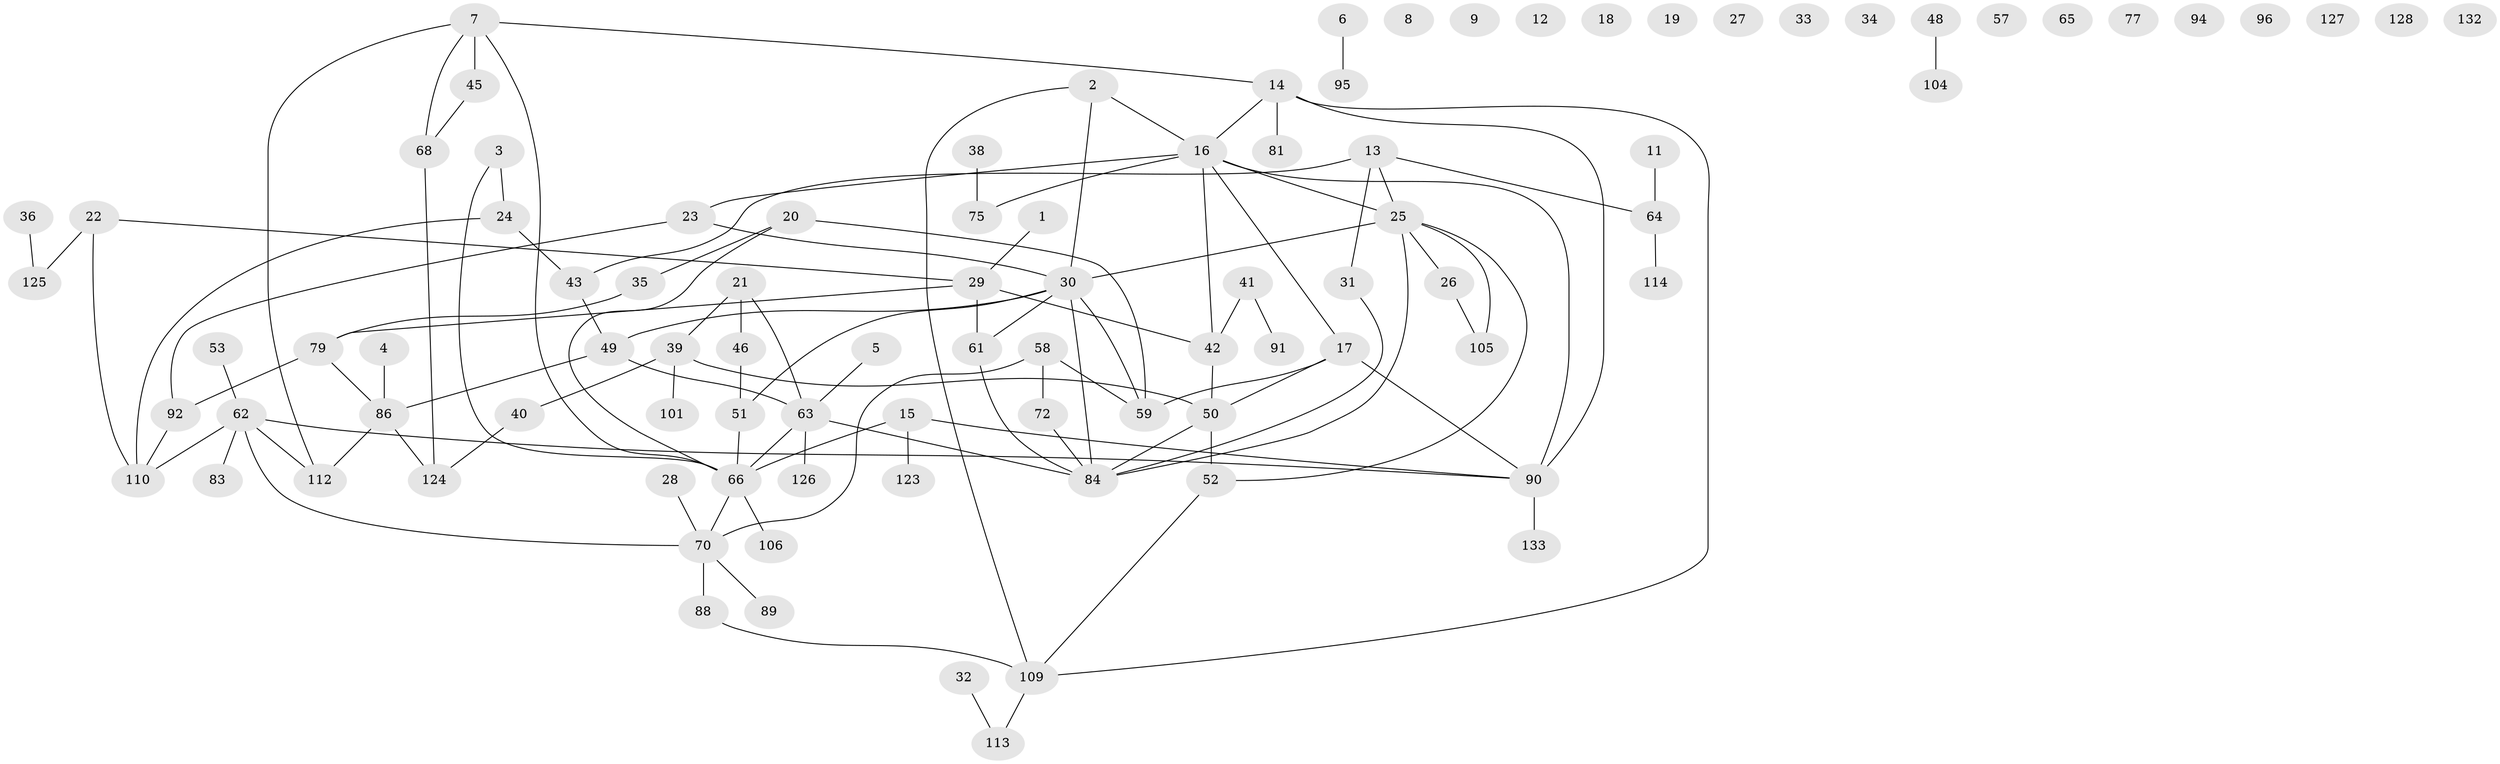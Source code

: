 // Generated by graph-tools (version 1.1) at 2025/23/03/03/25 07:23:27]
// undirected, 93 vertices, 113 edges
graph export_dot {
graph [start="1"]
  node [color=gray90,style=filled];
  1;
  2 [super="+56"];
  3 [super="+10"];
  4;
  5;
  6;
  7 [super="+60"];
  8;
  9;
  11;
  12;
  13 [super="+74"];
  14 [super="+108"];
  15;
  16 [super="+44"];
  17 [super="+111"];
  18;
  19;
  20 [super="+130"];
  21 [super="+54"];
  22 [super="+122"];
  23 [super="+85"];
  24 [super="+97"];
  25 [super="+82"];
  26;
  27;
  28 [super="+118"];
  29 [super="+55"];
  30 [super="+37"];
  31 [super="+129"];
  32 [super="+67"];
  33;
  34;
  35;
  36;
  38;
  39 [super="+47"];
  40;
  41 [super="+103"];
  42 [super="+78"];
  43;
  45;
  46;
  48;
  49;
  50 [super="+73"];
  51 [super="+71"];
  52 [super="+131"];
  53;
  57 [super="+117"];
  58 [super="+115"];
  59 [super="+76"];
  61;
  62 [super="+80"];
  63 [super="+116"];
  64 [super="+100"];
  65;
  66 [super="+87"];
  68 [super="+69"];
  70 [super="+107"];
  72;
  75 [super="+93"];
  77;
  79 [super="+102"];
  81;
  83 [super="+98"];
  84 [super="+99"];
  86 [super="+121"];
  88;
  89;
  90 [super="+120"];
  91;
  92;
  94;
  95;
  96;
  101;
  104;
  105;
  106;
  109 [super="+119"];
  110;
  112;
  113;
  114;
  123;
  124;
  125;
  126;
  127;
  128;
  132;
  133;
  1 -- 29;
  2 -- 109;
  2 -- 16;
  2 -- 30;
  3 -- 66;
  3 -- 24;
  4 -- 86;
  5 -- 63;
  6 -- 95;
  7 -- 45;
  7 -- 66;
  7 -- 14;
  7 -- 112;
  7 -- 68;
  11 -- 64;
  13 -- 25;
  13 -- 43;
  13 -- 64;
  13 -- 31;
  14 -- 81;
  14 -- 109;
  14 -- 16;
  14 -- 90;
  15 -- 90;
  15 -- 123;
  15 -- 66;
  16 -- 17;
  16 -- 90;
  16 -- 25;
  16 -- 42;
  16 -- 75;
  16 -- 23;
  17 -- 90;
  17 -- 50;
  17 -- 59;
  20 -- 35;
  20 -- 59;
  20 -- 66;
  21 -- 46;
  21 -- 63;
  21 -- 39;
  22 -- 125;
  22 -- 110;
  22 -- 29;
  23 -- 30;
  23 -- 92;
  24 -- 43;
  24 -- 110;
  25 -- 105;
  25 -- 26;
  25 -- 84;
  25 -- 30;
  25 -- 52;
  26 -- 105;
  28 -- 70;
  29 -- 42;
  29 -- 61;
  29 -- 79;
  30 -- 49;
  30 -- 61;
  30 -- 84;
  30 -- 59;
  30 -- 51;
  31 -- 84;
  32 -- 113;
  35 -- 79;
  36 -- 125;
  38 -- 75;
  39 -- 40;
  39 -- 101;
  39 -- 50;
  40 -- 124;
  41 -- 91;
  41 -- 42;
  42 -- 50;
  43 -- 49;
  45 -- 68;
  46 -- 51;
  48 -- 104;
  49 -- 63;
  49 -- 86;
  50 -- 84;
  50 -- 52;
  51 -- 66;
  52 -- 109;
  53 -- 62;
  58 -- 72;
  58 -- 70;
  58 -- 59;
  61 -- 84;
  62 -- 83;
  62 -- 112;
  62 -- 70;
  62 -- 110;
  62 -- 90;
  63 -- 126;
  63 -- 66;
  63 -- 84;
  64 -- 114;
  66 -- 70;
  66 -- 106;
  68 -- 124;
  70 -- 88;
  70 -- 89;
  72 -- 84;
  79 -- 92;
  79 -- 86;
  86 -- 124;
  86 -- 112;
  88 -- 109;
  90 -- 133;
  92 -- 110;
  109 -- 113;
}
